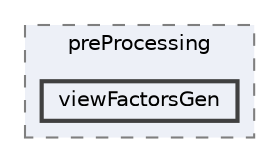 digraph "applications/utilities/preProcessing/viewFactorsGen"
{
 // LATEX_PDF_SIZE
  bgcolor="transparent";
  edge [fontname=Helvetica,fontsize=10,labelfontname=Helvetica,labelfontsize=10];
  node [fontname=Helvetica,fontsize=10,shape=box,height=0.2,width=0.4];
  compound=true
  subgraph clusterdir_2cb9088fcfa5d85f3ea0b5a37d6be287 {
    graph [ bgcolor="#edf0f7", pencolor="grey50", label="preProcessing", fontname=Helvetica,fontsize=10 style="filled,dashed", URL="dir_2cb9088fcfa5d85f3ea0b5a37d6be287.html",tooltip=""]
  dir_ca683ed4d325474578cdfb0340d1c3f5 [label="viewFactorsGen", fillcolor="#edf0f7", color="grey25", style="filled,bold", URL="dir_ca683ed4d325474578cdfb0340d1c3f5.html",tooltip=""];
  }
}
